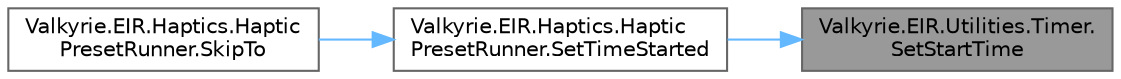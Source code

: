 digraph "Valkyrie.EIR.Utilities.Timer.SetStartTime"
{
 // LATEX_PDF_SIZE
  bgcolor="transparent";
  edge [fontname=Helvetica,fontsize=10,labelfontname=Helvetica,labelfontsize=10];
  node [fontname=Helvetica,fontsize=10,shape=box,height=0.2,width=0.4];
  rankdir="RL";
  Node1 [id="Node000001",label="Valkyrie.EIR.Utilities.Timer.\lSetStartTime",height=0.2,width=0.4,color="gray40", fillcolor="grey60", style="filled", fontcolor="black",tooltip="Sets the starting time of the timer in cases where the timer should not be started immediately."];
  Node1 -> Node2 [id="edge1_Node000001_Node000002",dir="back",color="steelblue1",style="solid",tooltip=" "];
  Node2 [id="Node000002",label="Valkyrie.EIR.Haptics.Haptic\lPresetRunner.SetTimeStarted",height=0.2,width=0.4,color="grey40", fillcolor="white", style="filled",URL="$df/d95/class_valkyrie_1_1_e_i_r_1_1_haptics_1_1_haptic_preset_runner.html#acae37016b651e0d7ebd6a876b012aa71",tooltip="Set the time this preset started"];
  Node2 -> Node3 [id="edge2_Node000002_Node000003",dir="back",color="steelblue1",style="solid",tooltip=" "];
  Node3 [id="Node000003",label="Valkyrie.EIR.Haptics.Haptic\lPresetRunner.SkipTo",height=0.2,width=0.4,color="grey40", fillcolor="white", style="filled",URL="$df/d95/class_valkyrie_1_1_e_i_r_1_1_haptics_1_1_haptic_preset_runner.html#adcb7300d8deb14b0ae8b9459936f171a",tooltip="Provide a time betweeen 0 and 1 and this will set the current preset to that mapped time."];
}
